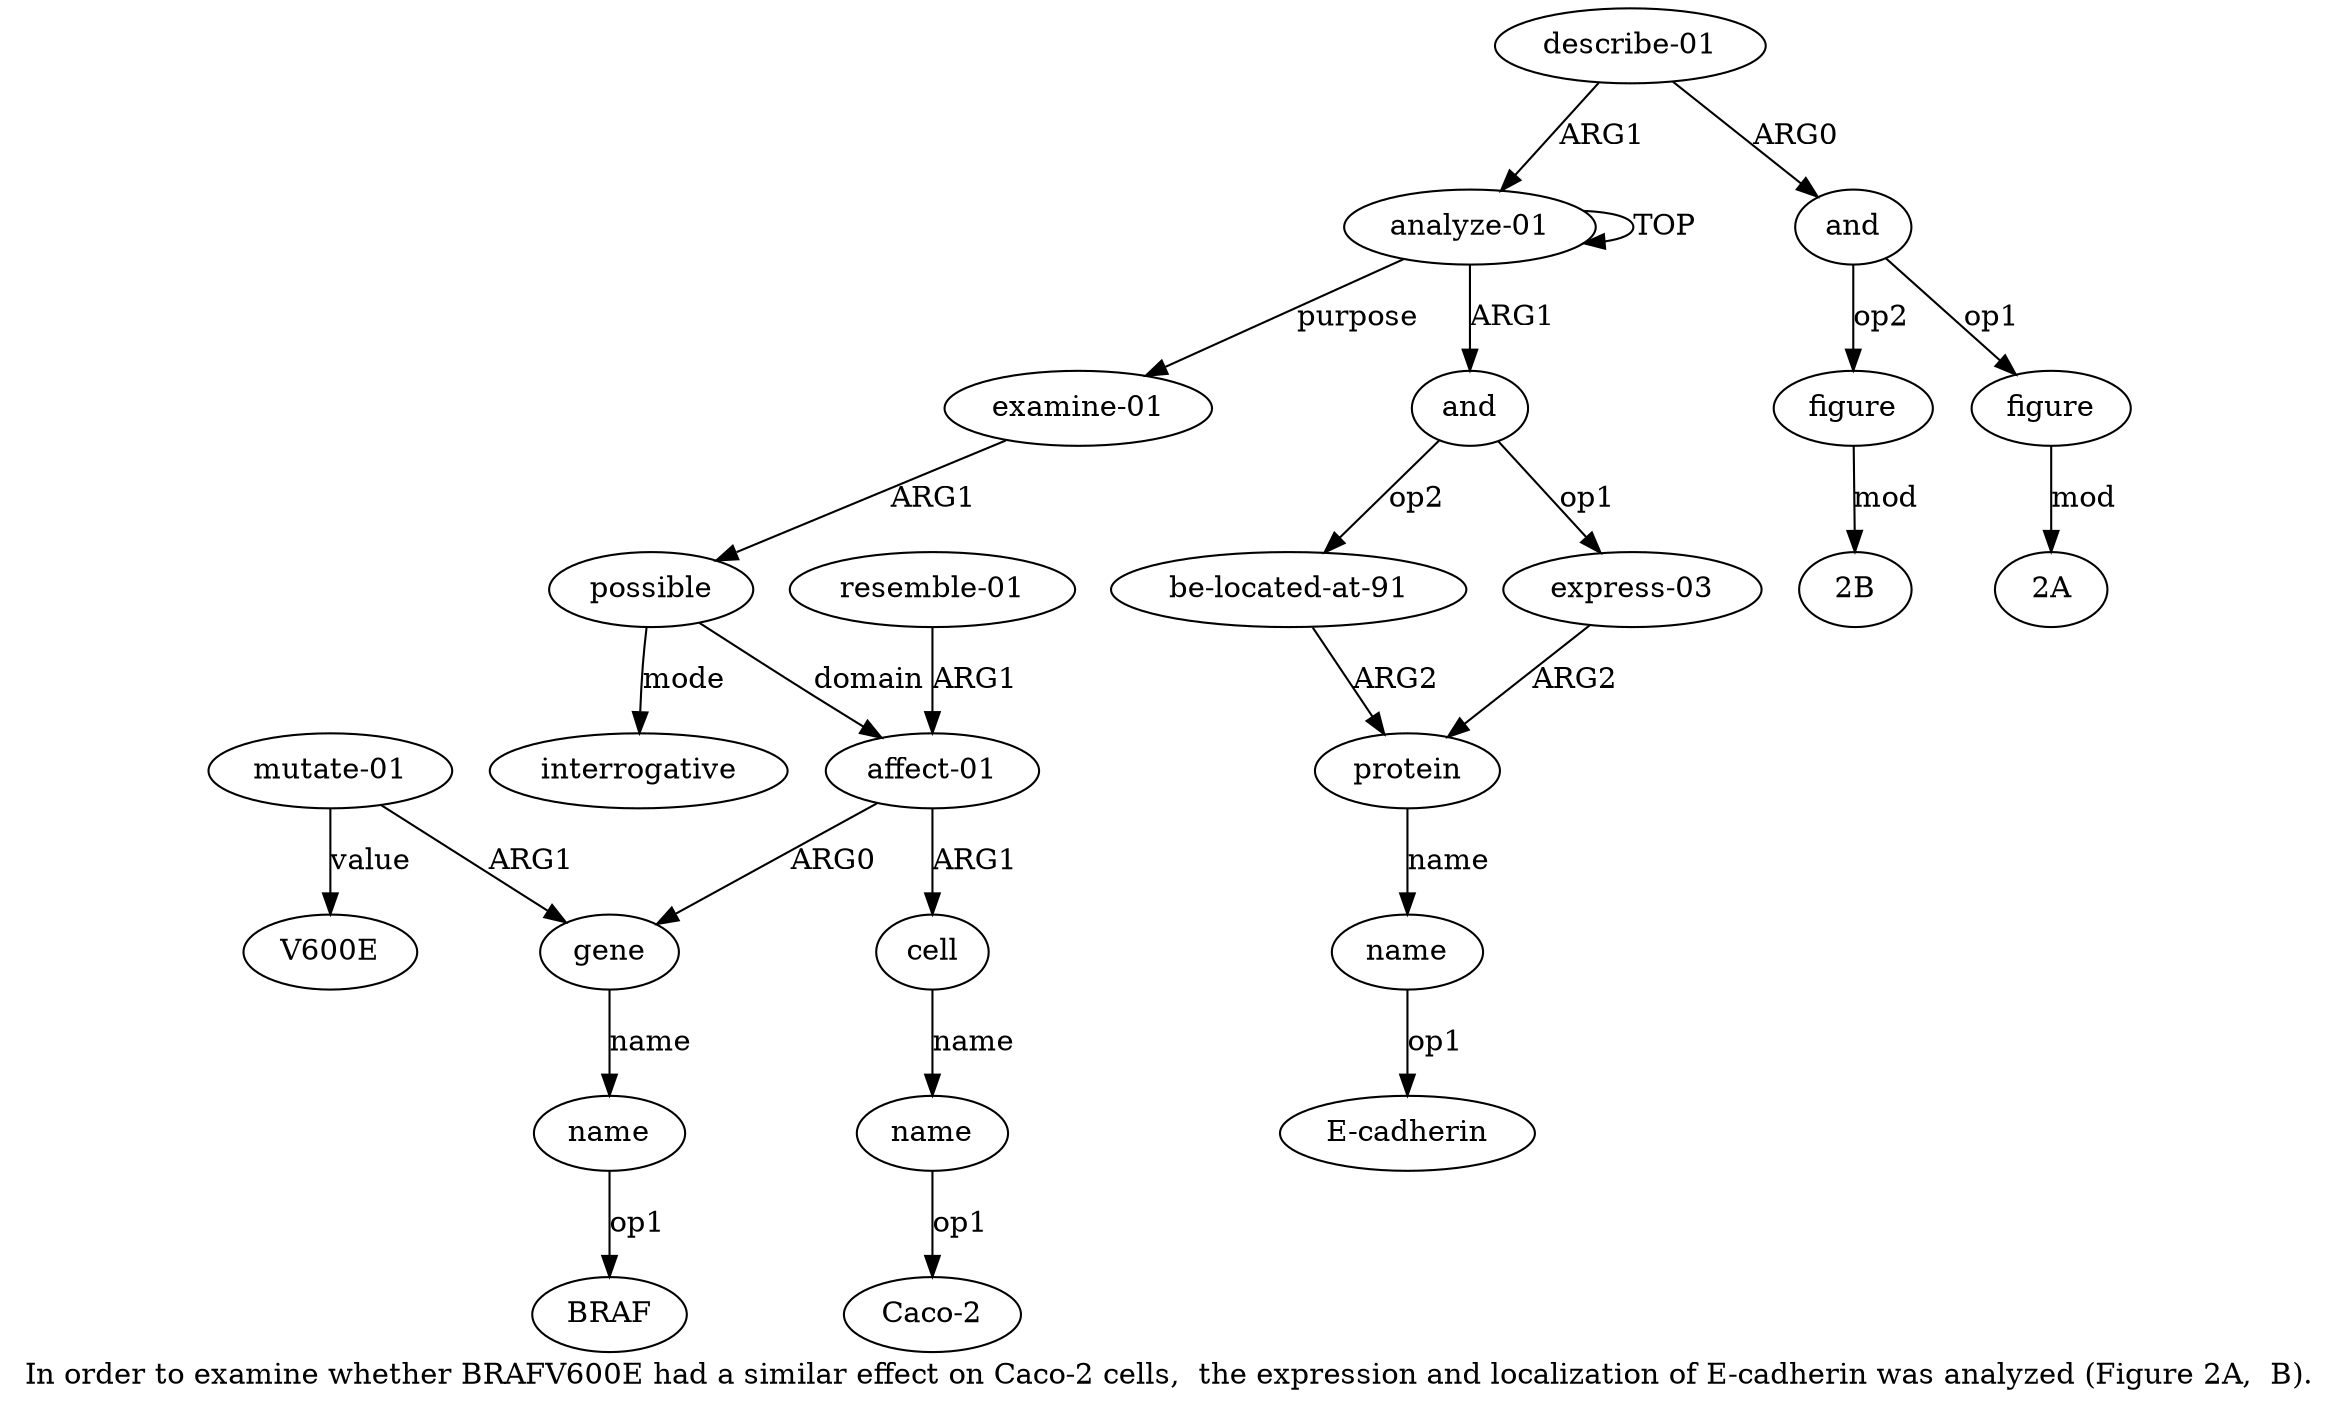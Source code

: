 digraph  {
	graph [label="In order to examine whether BRAFV600E had a similar effect on Caco-2 cells,  the expression and localization of E-cadherin was analyzed (\
Figure 2A,  B)."];
	node [label="\N"];
	"a15 V600E"	 [color=black,
		gold_ind=-1,
		gold_label=V600E,
		label=V600E,
		test_ind=-1,
		test_label=V600E];
	"a11 interrogative"	 [color=black,
		gold_ind=-1,
		gold_label=interrogative,
		label=interrogative,
		test_ind=-1,
		test_label=interrogative];
	"a17 Caco-2"	 [color=black,
		gold_ind=-1,
		gold_label="Caco-2",
		label="Caco-2",
		test_ind=-1,
		test_label="Caco-2"];
	"a5 E-cadherin"	 [color=black,
		gold_ind=-1,
		gold_label="E-cadherin",
		label="E-cadherin",
		test_ind=-1,
		test_label="E-cadherin"];
	a15	 [color=black,
		gold_ind=15,
		gold_label="mutate-01",
		label="mutate-01",
		test_ind=15,
		test_label="mutate-01"];
	a15 -> "a15 V600E" [key=0,
	color=black,
	gold_label=value,
	label=value,
	test_label=value];
a13 [color=black,
	gold_ind=13,
	gold_label=gene,
	label=gene,
	test_ind=13,
	test_label=gene];
a15 -> a13 [key=0,
color=black,
gold_label=ARG1,
label=ARG1,
test_label=ARG1];
a14 [color=black,
gold_ind=14,
gold_label=name,
label=name,
test_ind=14,
test_label=name];
"a14 BRAF" [color=black,
gold_ind=-1,
gold_label=BRAF,
label=BRAF,
test_ind=-1,
test_label=BRAF];
a14 -> "a14 BRAF" [key=0,
color=black,
gold_label=op1,
label=op1,
test_label=op1];
a17 [color=black,
gold_ind=17,
gold_label=name,
label=name,
test_ind=17,
test_label=name];
a17 -> "a17 Caco-2" [key=0,
color=black,
gold_label=op1,
label=op1,
test_label=op1];
a16 [color=black,
gold_ind=16,
gold_label=cell,
label=cell,
test_ind=16,
test_label=cell];
a16 -> a17 [key=0,
color=black,
gold_label=name,
label=name,
test_label=name];
a11 [color=black,
gold_ind=11,
gold_label=possible,
label=possible,
test_ind=11,
test_label=possible];
a11 -> "a11 interrogative" [key=0,
color=black,
gold_label=mode,
label=mode,
test_label=mode];
a12 [color=black,
gold_ind=12,
gold_label="affect-01",
label="affect-01",
test_ind=12,
test_label="affect-01"];
a11 -> a12 [key=0,
color=black,
gold_label=domain,
label=domain,
test_label=domain];
a10 [color=black,
gold_ind=10,
gold_label="examine-01",
label="examine-01",
test_ind=10,
test_label="examine-01"];
a10 -> a11 [key=0,
color=black,
gold_label=ARG1,
label=ARG1,
test_label=ARG1];
a13 -> a14 [key=0,
color=black,
gold_label=name,
label=name,
test_label=name];
a12 -> a16 [key=0,
color=black,
gold_label=ARG1,
label=ARG1,
test_label=ARG1];
a12 -> a13 [key=0,
color=black,
gold_label=ARG0,
label=ARG0,
test_label=ARG0];
a18 [color=black,
gold_ind=18,
gold_label="resemble-01",
label="resemble-01",
test_ind=18,
test_label="resemble-01"];
a18 -> a12 [key=0,
color=black,
gold_label=ARG1,
label=ARG1,
test_label=ARG1];
a1 [color=black,
gold_ind=1,
gold_label=and,
label=and,
test_ind=1,
test_label=and];
a3 [color=black,
gold_ind=3,
gold_label="be-located-at-91",
label="be-located-at-91",
test_ind=3,
test_label="be-located-at-91"];
a1 -> a3 [key=0,
color=black,
gold_label=op2,
label=op2,
test_label=op2];
a2 [color=black,
gold_ind=2,
gold_label="express-03",
label="express-03",
test_ind=2,
test_label="express-03"];
a1 -> a2 [key=0,
color=black,
gold_label=op1,
label=op1,
test_label=op1];
a0 [color=black,
gold_ind=0,
gold_label="analyze-01",
label="analyze-01",
test_ind=0,
test_label="analyze-01"];
a0 -> a10 [key=0,
color=black,
gold_label=purpose,
label=purpose,
test_label=purpose];
a0 -> a1 [key=0,
color=black,
gold_label=ARG1,
label=ARG1,
test_label=ARG1];
a0 -> a0 [key=0,
color=black,
gold_label=TOP,
label=TOP,
test_label=TOP];
a4 [color=black,
gold_ind=4,
gold_label=protein,
label=protein,
test_ind=4,
test_label=protein];
a3 -> a4 [key=0,
color=black,
gold_label=ARG2,
label=ARG2,
test_label=ARG2];
a2 -> a4 [key=0,
color=black,
gold_label=ARG2,
label=ARG2,
test_label=ARG2];
a5 [color=black,
gold_ind=5,
gold_label=name,
label=name,
test_ind=5,
test_label=name];
a5 -> "a5 E-cadherin" [key=0,
color=black,
gold_label=op1,
label=op1,
test_label=op1];
a4 -> a5 [key=0,
color=black,
gold_label=name,
label=name,
test_label=name];
a7 [color=black,
gold_ind=7,
gold_label=and,
label=and,
test_ind=7,
test_label=and];
a9 [color=black,
gold_ind=9,
gold_label=figure,
label=figure,
test_ind=9,
test_label=figure];
a7 -> a9 [key=0,
color=black,
gold_label=op2,
label=op2,
test_label=op2];
a8 [color=black,
gold_ind=8,
gold_label=figure,
label=figure,
test_ind=8,
test_label=figure];
a7 -> a8 [key=0,
color=black,
gold_label=op1,
label=op1,
test_label=op1];
a6 [color=black,
gold_ind=6,
gold_label="describe-01",
label="describe-01",
test_ind=6,
test_label="describe-01"];
a6 -> a0 [key=0,
color=black,
gold_label=ARG1,
label=ARG1,
test_label=ARG1];
a6 -> a7 [key=0,
color=black,
gold_label=ARG0,
label=ARG0,
test_label=ARG0];
"a9 2B" [color=black,
gold_ind=-1,
gold_label="2B",
label="2B",
test_ind=-1,
test_label="2B"];
a9 -> "a9 2B" [key=0,
color=black,
gold_label=mod,
label=mod,
test_label=mod];
"a8 2A" [color=black,
gold_ind=-1,
gold_label="2A",
label="2A",
test_ind=-1,
test_label="2A"];
a8 -> "a8 2A" [key=0,
color=black,
gold_label=mod,
label=mod,
test_label=mod];
}
